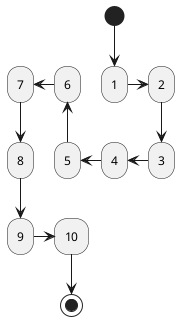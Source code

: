 @startuml Activity
(*) --> "1"
-right-> "2"
-down-> "3"
-left-> "4"
-le-> "5"
-up-> "6"
-l-> "7"
-do-> "8"
-d-> "9"
-> "10"
-->(*)
@enduml